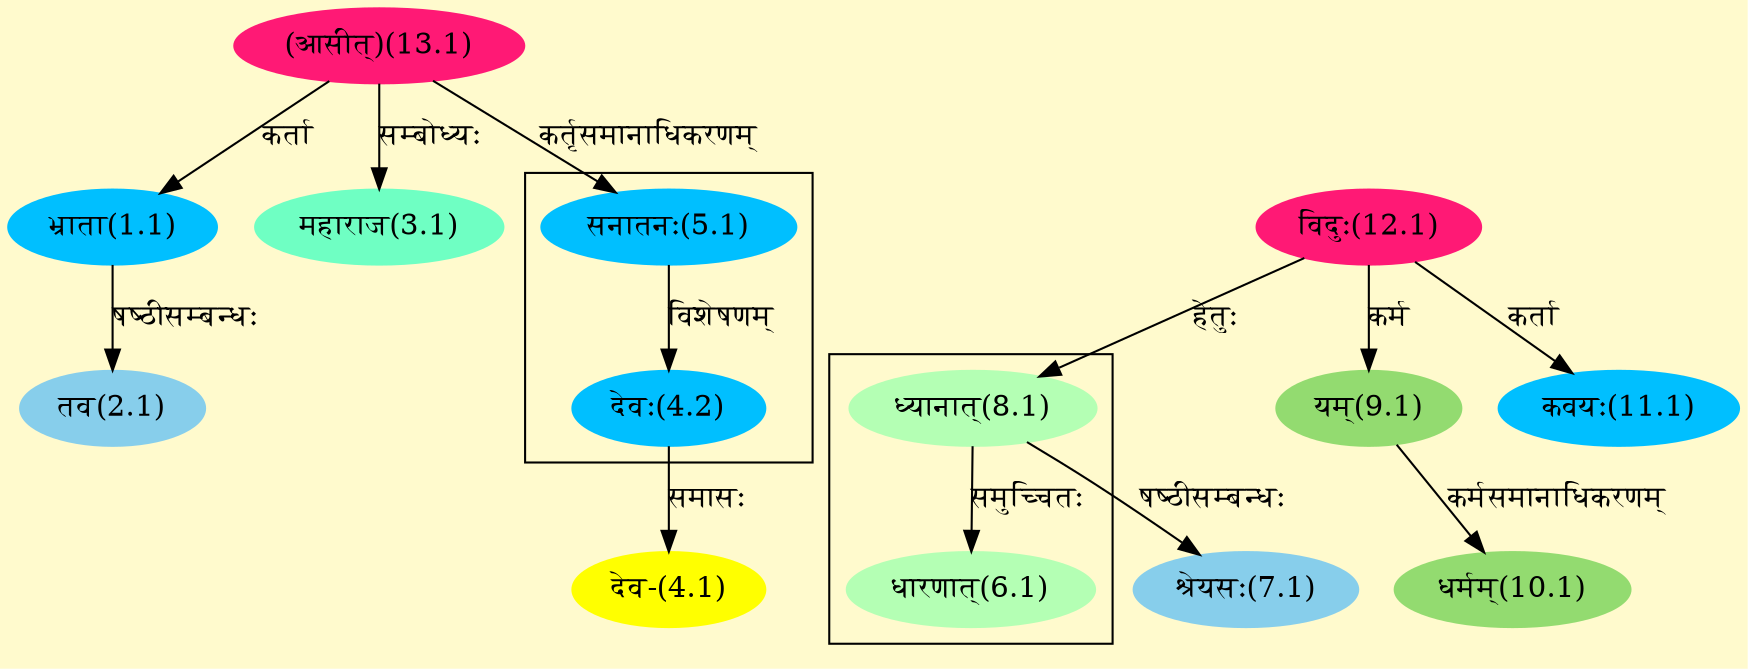 digraph G{
rankdir=BT;
 compound=true;
 bgcolor="lemonchiffon1";

subgraph cluster_1{
Node4_2 [style=filled, color="#00BFFF" label = "देवः(4.2)"]
Node5_1 [style=filled, color="#00BFFF" label = "सनातनः(5.1)"]

}

subgraph cluster_2{
Node6_1 [style=filled, color="#B4FFB4" label = "धारणात्(6.1)"]
Node8_1 [style=filled, color="#B4FFB4" label = "ध्यानात्(8.1)"]

}
Node1_1 [style=filled, color="#00BFFF" label = "भ्राता(1.1)"]
Node13_1 [style=filled, color="#FF1975" label = "(आसीत्)(13.1)"]
Node2_1 [style=filled, color="#87CEEB" label = "तव(2.1)"]
Node3_1 [style=filled, color="#6FFFC3" label = "महाराज(3.1)"]
Node4_1 [style=filled, color="#FFFF00" label = "देव-(4.1)"]
Node4_2 [style=filled, color="#00BFFF" label = "देवः(4.2)"]
Node5_1 [style=filled, color="#00BFFF" label = "सनातनः(5.1)"]
Node7_1 [style=filled, color="#87CEEB" label = "श्रेयसः(7.1)"]
Node8_1 [style=filled, color="#B4FFB4" label = "ध्यानात्(8.1)"]
Node12_1 [style=filled, color="#FF1975" label = "विदुः(12.1)"]
Node9_1 [style=filled, color="#93DB70" label = "यम्(9.1)"]
Node10_1 [style=filled, color="#93DB70" label = "धर्मम्(10.1)"]
Node11_1 [style=filled, color="#00BFFF" label = "कवयः(11.1)"]
/* Start of Relations section */

Node1_1 -> Node13_1 [  label="कर्ता"  dir="back" ]
Node2_1 -> Node1_1 [  label="षष्ठीसम्बन्धः"  dir="back" ]
Node3_1 -> Node13_1 [  label="सम्बोध्यः"  dir="back" ]
Node4_1 -> Node4_2 [  label="समासः"  dir="back" ]
Node4_2 -> Node5_1 [  label="विशेषणम्"  dir="back" ]
Node5_1 -> Node13_1 [  label="कर्तृसमानाधिकरणम्"  dir="back" ]
Node6_1 -> Node8_1 [  label="समुच्चितः"  dir="back" ]
Node7_1 -> Node8_1 [  label="षष्ठीसम्बन्धः"  dir="back" ]
Node8_1 -> Node12_1 [  label="हेतुः"  dir="back" ]
Node9_1 -> Node12_1 [  label="कर्म"  dir="back" ]
Node10_1 -> Node9_1 [  label="कर्मसमानाधिकरणम्"  dir="back" ]
Node11_1 -> Node12_1 [  label="कर्ता"  dir="back" ]
}
